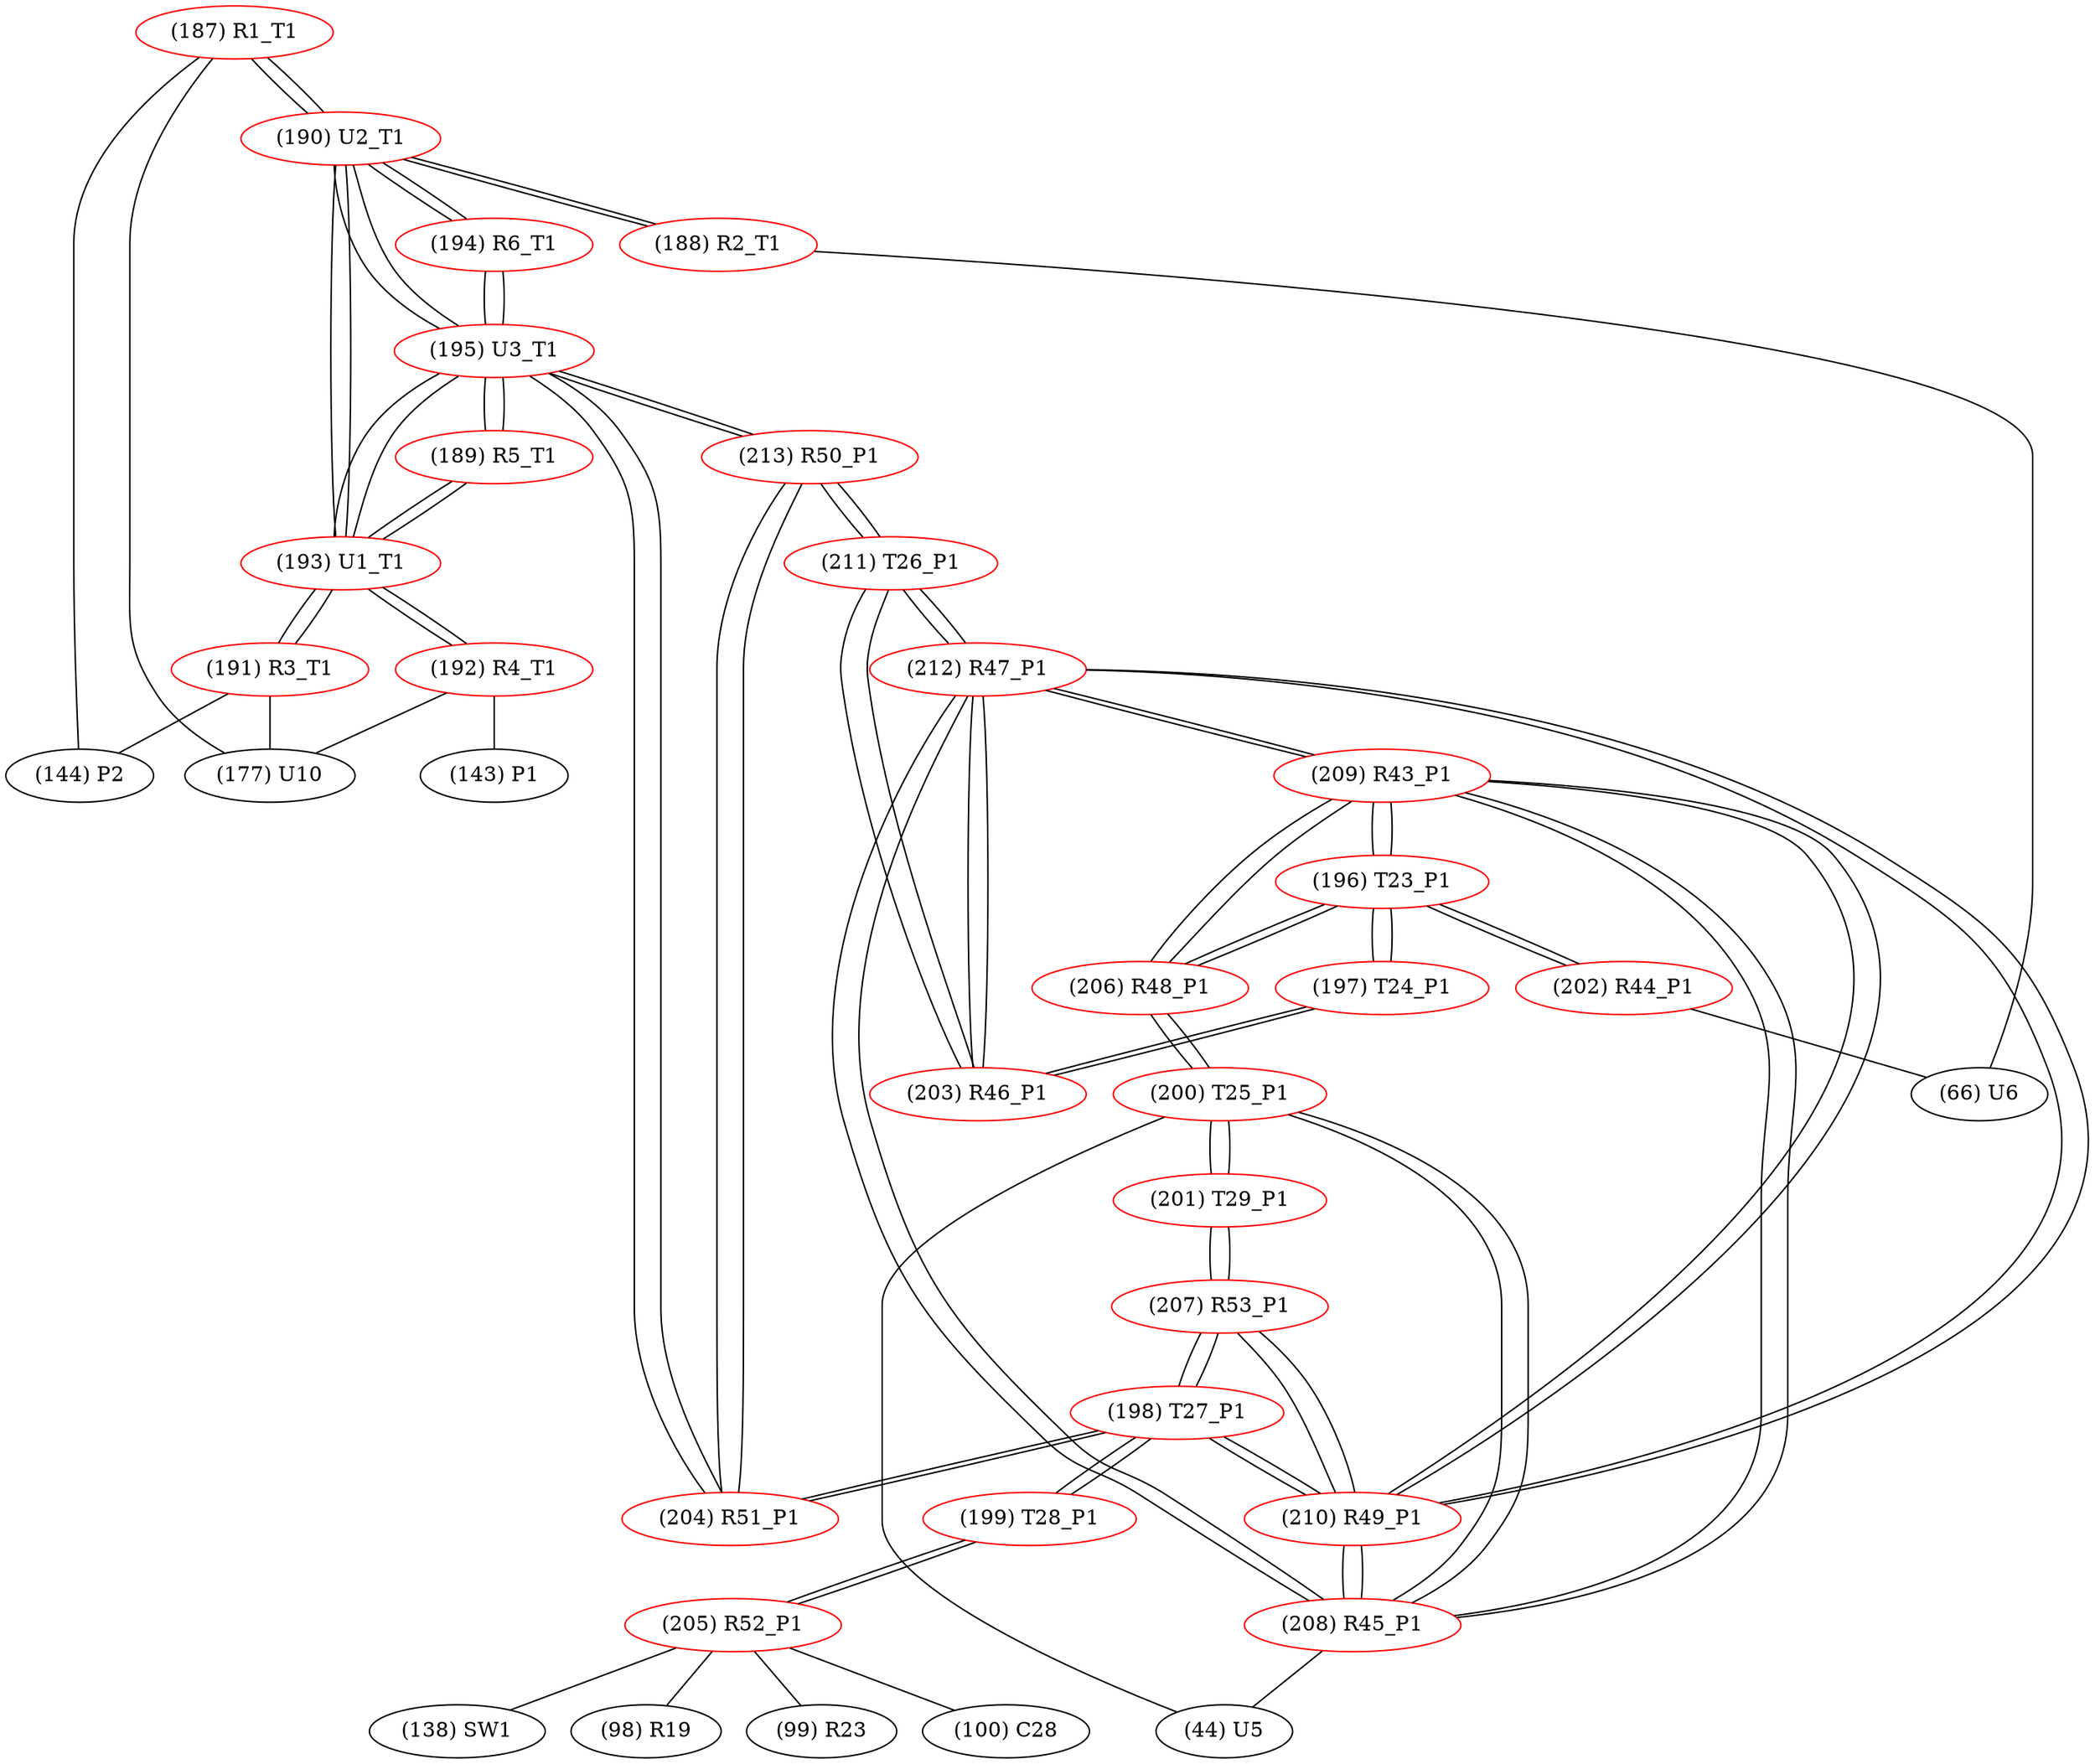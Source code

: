 graph {
	187 [label="(187) R1_T1" color=red]
	144 [label="(144) P2"]
	177 [label="(177) U10"]
	190 [label="(190) U2_T1"]
	188 [label="(188) R2_T1" color=red]
	66 [label="(66) U6"]
	190 [label="(190) U2_T1"]
	189 [label="(189) R5_T1" color=red]
	195 [label="(195) U3_T1"]
	193 [label="(193) U1_T1"]
	190 [label="(190) U2_T1" color=red]
	195 [label="(195) U3_T1"]
	193 [label="(193) U1_T1"]
	188 [label="(188) R2_T1"]
	187 [label="(187) R1_T1"]
	194 [label="(194) R6_T1"]
	191 [label="(191) R3_T1" color=red]
	177 [label="(177) U10"]
	144 [label="(144) P2"]
	193 [label="(193) U1_T1"]
	192 [label="(192) R4_T1" color=red]
	177 [label="(177) U10"]
	143 [label="(143) P1"]
	193 [label="(193) U1_T1"]
	193 [label="(193) U1_T1" color=red]
	192 [label="(192) R4_T1"]
	190 [label="(190) U2_T1"]
	195 [label="(195) U3_T1"]
	189 [label="(189) R5_T1"]
	191 [label="(191) R3_T1"]
	194 [label="(194) R6_T1" color=red]
	195 [label="(195) U3_T1"]
	190 [label="(190) U2_T1"]
	195 [label="(195) U3_T1" color=red]
	194 [label="(194) R6_T1"]
	189 [label="(189) R5_T1"]
	190 [label="(190) U2_T1"]
	193 [label="(193) U1_T1"]
	204 [label="(204) R51_P1"]
	213 [label="(213) R50_P1"]
	196 [label="(196) T23_P1" color=red]
	206 [label="(206) R48_P1"]
	209 [label="(209) R43_P1"]
	197 [label="(197) T24_P1"]
	202 [label="(202) R44_P1"]
	197 [label="(197) T24_P1" color=red]
	203 [label="(203) R46_P1"]
	196 [label="(196) T23_P1"]
	198 [label="(198) T27_P1" color=red]
	204 [label="(204) R51_P1"]
	199 [label="(199) T28_P1"]
	207 [label="(207) R53_P1"]
	210 [label="(210) R49_P1"]
	199 [label="(199) T28_P1" color=red]
	205 [label="(205) R52_P1"]
	198 [label="(198) T27_P1"]
	200 [label="(200) T25_P1" color=red]
	201 [label="(201) T29_P1"]
	206 [label="(206) R48_P1"]
	208 [label="(208) R45_P1"]
	44 [label="(44) U5"]
	201 [label="(201) T29_P1" color=red]
	200 [label="(200) T25_P1"]
	207 [label="(207) R53_P1"]
	202 [label="(202) R44_P1" color=red]
	66 [label="(66) U6"]
	196 [label="(196) T23_P1"]
	203 [label="(203) R46_P1" color=red]
	211 [label="(211) T26_P1"]
	212 [label="(212) R47_P1"]
	197 [label="(197) T24_P1"]
	204 [label="(204) R51_P1" color=red]
	198 [label="(198) T27_P1"]
	213 [label="(213) R50_P1"]
	195 [label="(195) U3_T1"]
	205 [label="(205) R52_P1" color=red]
	100 [label="(100) C28"]
	138 [label="(138) SW1"]
	98 [label="(98) R19"]
	99 [label="(99) R23"]
	199 [label="(199) T28_P1"]
	206 [label="(206) R48_P1" color=red]
	200 [label="(200) T25_P1"]
	196 [label="(196) T23_P1"]
	209 [label="(209) R43_P1"]
	207 [label="(207) R53_P1" color=red]
	201 [label="(201) T29_P1"]
	198 [label="(198) T27_P1"]
	210 [label="(210) R49_P1"]
	208 [label="(208) R45_P1" color=red]
	212 [label="(212) R47_P1"]
	209 [label="(209) R43_P1"]
	210 [label="(210) R49_P1"]
	200 [label="(200) T25_P1"]
	44 [label="(44) U5"]
	209 [label="(209) R43_P1" color=red]
	206 [label="(206) R48_P1"]
	196 [label="(196) T23_P1"]
	212 [label="(212) R47_P1"]
	208 [label="(208) R45_P1"]
	210 [label="(210) R49_P1"]
	210 [label="(210) R49_P1" color=red]
	212 [label="(212) R47_P1"]
	208 [label="(208) R45_P1"]
	209 [label="(209) R43_P1"]
	198 [label="(198) T27_P1"]
	207 [label="(207) R53_P1"]
	211 [label="(211) T26_P1" color=red]
	213 [label="(213) R50_P1"]
	203 [label="(203) R46_P1"]
	212 [label="(212) R47_P1"]
	212 [label="(212) R47_P1" color=red]
	208 [label="(208) R45_P1"]
	209 [label="(209) R43_P1"]
	210 [label="(210) R49_P1"]
	211 [label="(211) T26_P1"]
	203 [label="(203) R46_P1"]
	213 [label="(213) R50_P1" color=red]
	211 [label="(211) T26_P1"]
	204 [label="(204) R51_P1"]
	195 [label="(195) U3_T1"]
	187 -- 144
	187 -- 177
	187 -- 190
	188 -- 66
	188 -- 190
	189 -- 195
	189 -- 193
	190 -- 195
	190 -- 193
	190 -- 188
	190 -- 187
	190 -- 194
	191 -- 177
	191 -- 144
	191 -- 193
	192 -- 177
	192 -- 143
	192 -- 193
	193 -- 192
	193 -- 190
	193 -- 195
	193 -- 189
	193 -- 191
	194 -- 195
	194 -- 190
	195 -- 194
	195 -- 189
	195 -- 190
	195 -- 193
	195 -- 204
	195 -- 213
	196 -- 206
	196 -- 209
	196 -- 197
	196 -- 202
	197 -- 203
	197 -- 196
	198 -- 204
	198 -- 199
	198 -- 207
	198 -- 210
	199 -- 205
	199 -- 198
	200 -- 201
	200 -- 206
	200 -- 208
	200 -- 44
	201 -- 200
	201 -- 207
	202 -- 66
	202 -- 196
	203 -- 211
	203 -- 212
	203 -- 197
	204 -- 198
	204 -- 213
	204 -- 195
	205 -- 100
	205 -- 138
	205 -- 98
	205 -- 99
	205 -- 199
	206 -- 200
	206 -- 196
	206 -- 209
	207 -- 201
	207 -- 198
	207 -- 210
	208 -- 212
	208 -- 209
	208 -- 210
	208 -- 200
	208 -- 44
	209 -- 206
	209 -- 196
	209 -- 212
	209 -- 208
	209 -- 210
	210 -- 212
	210 -- 208
	210 -- 209
	210 -- 198
	210 -- 207
	211 -- 213
	211 -- 203
	211 -- 212
	212 -- 208
	212 -- 209
	212 -- 210
	212 -- 211
	212 -- 203
	213 -- 211
	213 -- 204
	213 -- 195
}